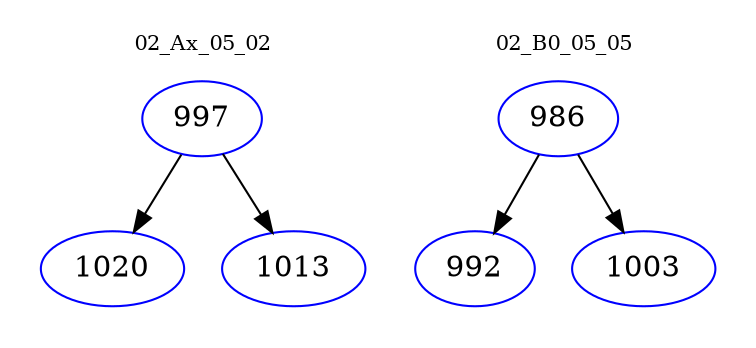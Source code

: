 digraph{
subgraph cluster_0 {
color = white
label = "02_Ax_05_02";
fontsize=10;
T0_997 [label="997", color="blue"]
T0_997 -> T0_1020 [color="black"]
T0_1020 [label="1020", color="blue"]
T0_997 -> T0_1013 [color="black"]
T0_1013 [label="1013", color="blue"]
}
subgraph cluster_1 {
color = white
label = "02_B0_05_05";
fontsize=10;
T1_986 [label="986", color="blue"]
T1_986 -> T1_992 [color="black"]
T1_992 [label="992", color="blue"]
T1_986 -> T1_1003 [color="black"]
T1_1003 [label="1003", color="blue"]
}
}
